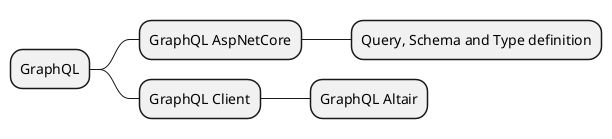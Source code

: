 @startmindmap
* GraphQL
** GraphQL AspNetCore
*** Query, Schema and Type definition
** GraphQL Client
*** GraphQL Altair
@endmindmap